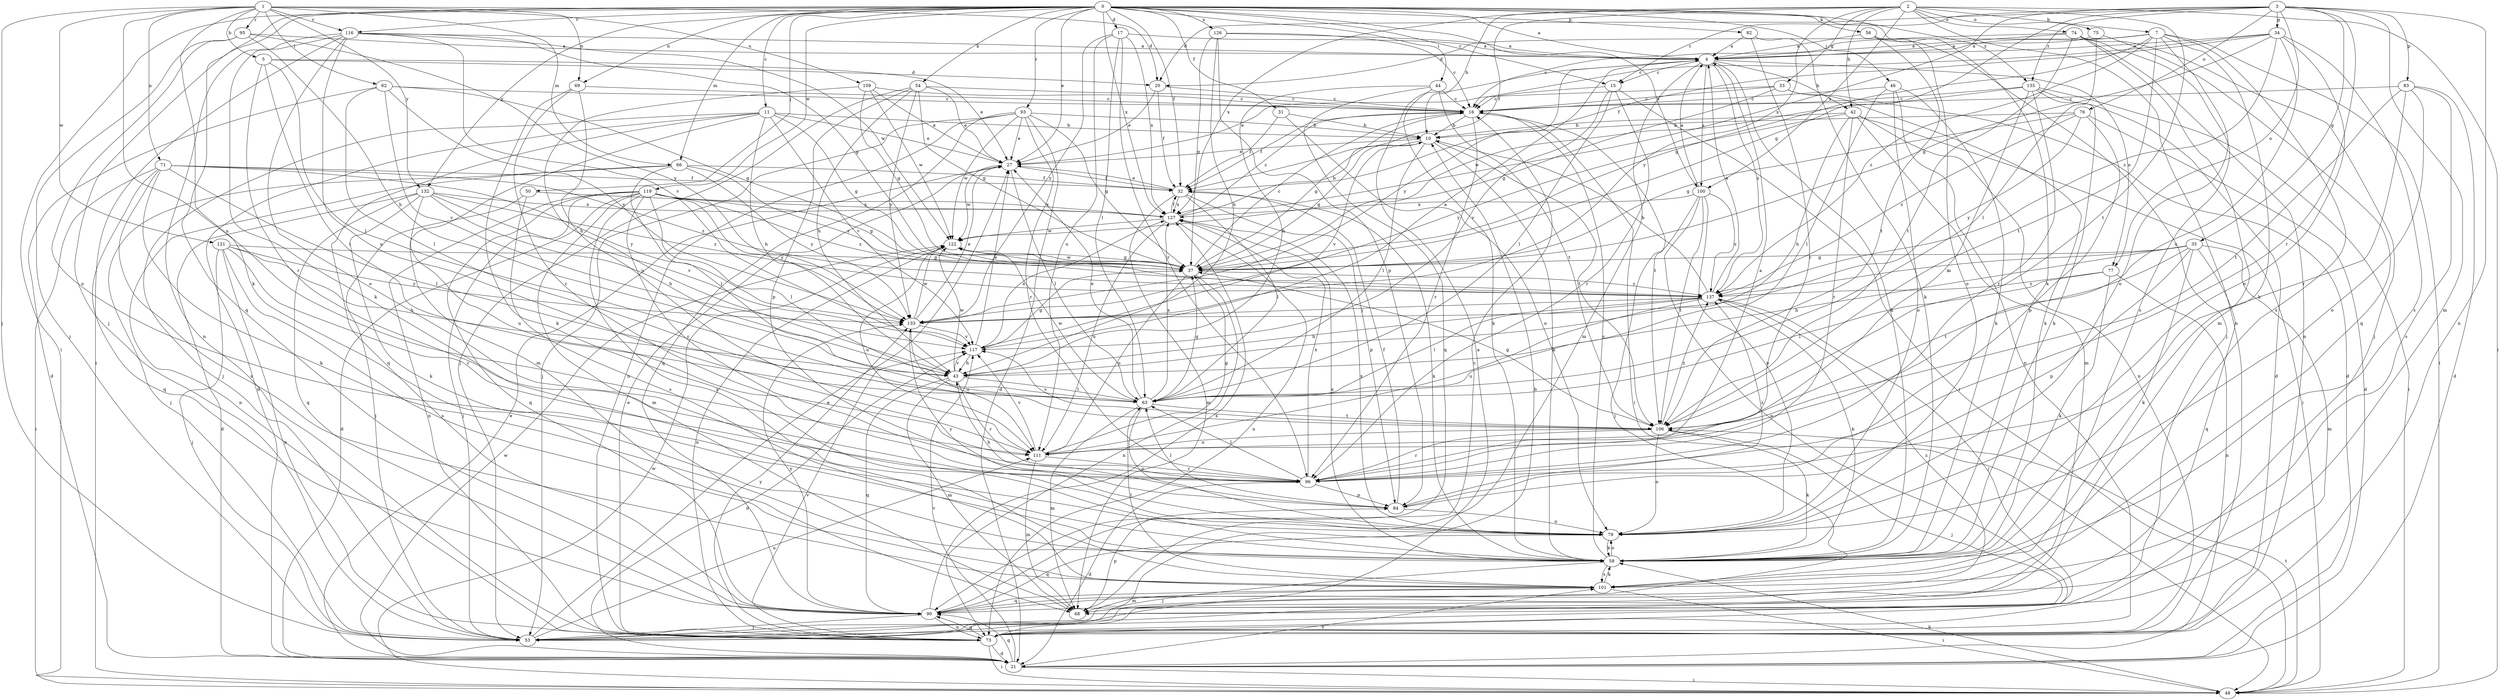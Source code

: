 strict digraph  {
0;
1;
2;
3;
4;
5;
7;
10;
11;
15;
16;
17;
20;
21;
27;
31;
32;
33;
34;
35;
37;
42;
43;
44;
46;
48;
50;
53;
54;
56;
58;
62;
63;
66;
68;
69;
71;
73;
74;
75;
76;
77;
79;
82;
83;
84;
90;
93;
95;
96;
100;
101;
106;
109;
111;
116;
117;
119;
121;
122;
126;
127;
132;
133;
135;
137;
0 -> 4  [label=a];
0 -> 11  [label=c];
0 -> 15  [label=c];
0 -> 17  [label=d];
0 -> 27  [label=e];
0 -> 31  [label=f];
0 -> 32  [label=f];
0 -> 44  [label=i];
0 -> 46  [label=i];
0 -> 48  [label=i];
0 -> 50  [label=j];
0 -> 53  [label=j];
0 -> 54  [label=k];
0 -> 56  [label=k];
0 -> 58  [label=k];
0 -> 66  [label=m];
0 -> 69  [label=n];
0 -> 82  [label=p];
0 -> 90  [label=q];
0 -> 93  [label=r];
0 -> 100  [label=s];
0 -> 116  [label=v];
0 -> 119  [label=w];
0 -> 126  [label=x];
0 -> 127  [label=x];
0 -> 132  [label=y];
0 -> 135  [label=z];
1 -> 5  [label=b];
1 -> 20  [label=d];
1 -> 53  [label=j];
1 -> 58  [label=k];
1 -> 62  [label=l];
1 -> 66  [label=m];
1 -> 69  [label=n];
1 -> 71  [label=n];
1 -> 95  [label=r];
1 -> 109  [label=u];
1 -> 111  [label=u];
1 -> 116  [label=v];
1 -> 121  [label=w];
1 -> 132  [label=y];
2 -> 7  [label=b];
2 -> 10  [label=b];
2 -> 32  [label=f];
2 -> 33  [label=g];
2 -> 42  [label=h];
2 -> 48  [label=i];
2 -> 73  [label=n];
2 -> 74  [label=o];
2 -> 75  [label=o];
2 -> 100  [label=s];
2 -> 106  [label=t];
2 -> 127  [label=x];
2 -> 133  [label=y];
3 -> 15  [label=c];
3 -> 20  [label=d];
3 -> 34  [label=g];
3 -> 35  [label=g];
3 -> 37  [label=g];
3 -> 68  [label=m];
3 -> 73  [label=n];
3 -> 76  [label=o];
3 -> 77  [label=o];
3 -> 83  [label=p];
3 -> 96  [label=r];
3 -> 127  [label=x];
3 -> 135  [label=z];
4 -> 15  [label=c];
4 -> 42  [label=h];
4 -> 58  [label=k];
4 -> 68  [label=m];
4 -> 77  [label=o];
4 -> 100  [label=s];
4 -> 133  [label=y];
4 -> 137  [label=z];
5 -> 20  [label=d];
5 -> 27  [label=e];
5 -> 63  [label=l];
5 -> 96  [label=r];
5 -> 106  [label=t];
7 -> 4  [label=a];
7 -> 20  [label=d];
7 -> 37  [label=g];
7 -> 48  [label=i];
7 -> 58  [label=k];
7 -> 79  [label=o];
7 -> 101  [label=s];
7 -> 106  [label=t];
7 -> 137  [label=z];
10 -> 27  [label=e];
10 -> 37  [label=g];
10 -> 58  [label=k];
10 -> 63  [label=l];
10 -> 106  [label=t];
10 -> 117  [label=v];
11 -> 10  [label=b];
11 -> 21  [label=d];
11 -> 27  [label=e];
11 -> 37  [label=g];
11 -> 43  [label=h];
11 -> 53  [label=j];
11 -> 68  [label=m];
11 -> 90  [label=q];
11 -> 117  [label=v];
15 -> 16  [label=c];
15 -> 48  [label=i];
15 -> 63  [label=l];
15 -> 96  [label=r];
15 -> 117  [label=v];
16 -> 10  [label=b];
16 -> 32  [label=f];
16 -> 37  [label=g];
16 -> 48  [label=i];
16 -> 96  [label=r];
16 -> 106  [label=t];
17 -> 4  [label=a];
17 -> 63  [label=l];
17 -> 96  [label=r];
17 -> 111  [label=u];
17 -> 127  [label=x];
17 -> 133  [label=y];
20 -> 16  [label=c];
20 -> 27  [label=e];
20 -> 32  [label=f];
21 -> 27  [label=e];
21 -> 48  [label=i];
21 -> 90  [label=q];
21 -> 101  [label=s];
21 -> 117  [label=v];
21 -> 122  [label=w];
27 -> 32  [label=f];
27 -> 63  [label=l];
27 -> 122  [label=w];
31 -> 10  [label=b];
31 -> 32  [label=f];
31 -> 79  [label=o];
32 -> 27  [label=e];
32 -> 58  [label=k];
32 -> 63  [label=l];
32 -> 68  [label=m];
32 -> 84  [label=p];
32 -> 127  [label=x];
33 -> 16  [label=c];
33 -> 21  [label=d];
33 -> 27  [label=e];
33 -> 37  [label=g];
33 -> 58  [label=k];
34 -> 4  [label=a];
34 -> 16  [label=c];
34 -> 32  [label=f];
34 -> 37  [label=g];
34 -> 79  [label=o];
34 -> 101  [label=s];
34 -> 111  [label=u];
34 -> 137  [label=z];
35 -> 37  [label=g];
35 -> 43  [label=h];
35 -> 58  [label=k];
35 -> 68  [label=m];
35 -> 84  [label=p];
35 -> 90  [label=q];
35 -> 106  [label=t];
35 -> 137  [label=z];
37 -> 16  [label=c];
37 -> 73  [label=n];
37 -> 111  [label=u];
37 -> 122  [label=w];
37 -> 137  [label=z];
42 -> 10  [label=b];
42 -> 43  [label=h];
42 -> 48  [label=i];
42 -> 68  [label=m];
42 -> 73  [label=n];
42 -> 96  [label=r];
42 -> 133  [label=y];
43 -> 63  [label=l];
43 -> 68  [label=m];
43 -> 90  [label=q];
43 -> 96  [label=r];
43 -> 117  [label=v];
43 -> 122  [label=w];
44 -> 16  [label=c];
44 -> 43  [label=h];
44 -> 58  [label=k];
44 -> 90  [label=q];
44 -> 106  [label=t];
46 -> 16  [label=c];
46 -> 58  [label=k];
46 -> 63  [label=l];
46 -> 73  [label=n];
46 -> 79  [label=o];
48 -> 58  [label=k];
48 -> 106  [label=t];
48 -> 122  [label=w];
50 -> 53  [label=j];
50 -> 101  [label=s];
50 -> 127  [label=x];
53 -> 10  [label=b];
53 -> 27  [label=e];
53 -> 111  [label=u];
54 -> 16  [label=c];
54 -> 27  [label=e];
54 -> 37  [label=g];
54 -> 43  [label=h];
54 -> 53  [label=j];
54 -> 84  [label=p];
54 -> 133  [label=y];
56 -> 4  [label=a];
56 -> 53  [label=j];
56 -> 79  [label=o];
56 -> 106  [label=t];
58 -> 16  [label=c];
58 -> 53  [label=j];
58 -> 79  [label=o];
58 -> 101  [label=s];
58 -> 127  [label=x];
62 -> 16  [label=c];
62 -> 21  [label=d];
62 -> 37  [label=g];
62 -> 63  [label=l];
62 -> 117  [label=v];
62 -> 133  [label=y];
63 -> 27  [label=e];
63 -> 37  [label=g];
63 -> 68  [label=m];
63 -> 79  [label=o];
63 -> 106  [label=t];
63 -> 122  [label=w];
63 -> 127  [label=x];
66 -> 32  [label=f];
66 -> 53  [label=j];
66 -> 63  [label=l];
66 -> 73  [label=n];
66 -> 133  [label=y];
66 -> 137  [label=z];
68 -> 84  [label=p];
69 -> 16  [label=c];
69 -> 58  [label=k];
69 -> 96  [label=r];
69 -> 111  [label=u];
71 -> 32  [label=f];
71 -> 48  [label=i];
71 -> 58  [label=k];
71 -> 63  [label=l];
71 -> 90  [label=q];
71 -> 101  [label=s];
71 -> 133  [label=y];
71 -> 137  [label=z];
73 -> 4  [label=a];
73 -> 21  [label=d];
73 -> 27  [label=e];
73 -> 48  [label=i];
73 -> 90  [label=q];
73 -> 117  [label=v];
73 -> 133  [label=y];
74 -> 4  [label=a];
74 -> 16  [label=c];
74 -> 53  [label=j];
74 -> 68  [label=m];
74 -> 73  [label=n];
74 -> 101  [label=s];
74 -> 106  [label=t];
75 -> 4  [label=a];
75 -> 63  [label=l];
75 -> 90  [label=q];
76 -> 10  [label=b];
76 -> 21  [label=d];
76 -> 37  [label=g];
76 -> 84  [label=p];
76 -> 133  [label=y];
76 -> 137  [label=z];
77 -> 58  [label=k];
77 -> 63  [label=l];
77 -> 73  [label=n];
77 -> 137  [label=z];
79 -> 58  [label=k];
79 -> 90  [label=q];
79 -> 127  [label=x];
79 -> 133  [label=y];
82 -> 4  [label=a];
82 -> 58  [label=k];
82 -> 96  [label=r];
83 -> 16  [label=c];
83 -> 21  [label=d];
83 -> 79  [label=o];
83 -> 96  [label=r];
83 -> 101  [label=s];
83 -> 106  [label=t];
84 -> 32  [label=f];
84 -> 43  [label=h];
84 -> 63  [label=l];
84 -> 79  [label=o];
84 -> 137  [label=z];
90 -> 16  [label=c];
90 -> 53  [label=j];
90 -> 73  [label=n];
90 -> 127  [label=x];
90 -> 133  [label=y];
90 -> 137  [label=z];
93 -> 10  [label=b];
93 -> 21  [label=d];
93 -> 27  [label=e];
93 -> 37  [label=g];
93 -> 53  [label=j];
93 -> 73  [label=n];
93 -> 90  [label=q];
93 -> 96  [label=r];
93 -> 122  [label=w];
95 -> 4  [label=a];
95 -> 43  [label=h];
95 -> 53  [label=j];
95 -> 79  [label=o];
95 -> 133  [label=y];
96 -> 4  [label=a];
96 -> 21  [label=d];
96 -> 63  [label=l];
96 -> 84  [label=p];
96 -> 127  [label=x];
100 -> 4  [label=a];
100 -> 53  [label=j];
100 -> 73  [label=n];
100 -> 79  [label=o];
100 -> 106  [label=t];
100 -> 127  [label=x];
100 -> 137  [label=z];
101 -> 48  [label=i];
101 -> 58  [label=k];
101 -> 63  [label=l];
101 -> 68  [label=m];
101 -> 90  [label=q];
106 -> 37  [label=g];
106 -> 53  [label=j];
106 -> 58  [label=k];
106 -> 79  [label=o];
106 -> 96  [label=r];
106 -> 111  [label=u];
106 -> 117  [label=v];
106 -> 137  [label=z];
109 -> 16  [label=c];
109 -> 27  [label=e];
109 -> 37  [label=g];
109 -> 43  [label=h];
109 -> 122  [label=w];
111 -> 37  [label=g];
111 -> 68  [label=m];
111 -> 96  [label=r];
111 -> 117  [label=v];
116 -> 4  [label=a];
116 -> 37  [label=g];
116 -> 48  [label=i];
116 -> 58  [label=k];
116 -> 73  [label=n];
116 -> 79  [label=o];
116 -> 111  [label=u];
116 -> 117  [label=v];
116 -> 122  [label=w];
117 -> 4  [label=a];
117 -> 21  [label=d];
117 -> 27  [label=e];
117 -> 37  [label=g];
117 -> 43  [label=h];
117 -> 127  [label=x];
119 -> 21  [label=d];
119 -> 37  [label=g];
119 -> 53  [label=j];
119 -> 63  [label=l];
119 -> 68  [label=m];
119 -> 73  [label=n];
119 -> 90  [label=q];
119 -> 96  [label=r];
119 -> 101  [label=s];
119 -> 127  [label=x];
119 -> 133  [label=y];
119 -> 137  [label=z];
121 -> 37  [label=g];
121 -> 43  [label=h];
121 -> 53  [label=j];
121 -> 73  [label=n];
121 -> 96  [label=r];
121 -> 101  [label=s];
121 -> 133  [label=y];
122 -> 37  [label=g];
122 -> 73  [label=n];
122 -> 111  [label=u];
126 -> 4  [label=a];
126 -> 16  [label=c];
126 -> 37  [label=g];
126 -> 43  [label=h];
126 -> 84  [label=p];
127 -> 10  [label=b];
127 -> 16  [label=c];
127 -> 32  [label=f];
127 -> 73  [label=n];
127 -> 111  [label=u];
127 -> 122  [label=w];
132 -> 21  [label=d];
132 -> 43  [label=h];
132 -> 58  [label=k];
132 -> 90  [label=q];
132 -> 111  [label=u];
132 -> 117  [label=v];
132 -> 127  [label=x];
132 -> 137  [label=z];
133 -> 27  [label=e];
133 -> 111  [label=u];
133 -> 117  [label=v];
133 -> 122  [label=w];
135 -> 16  [label=c];
135 -> 21  [label=d];
135 -> 48  [label=i];
135 -> 58  [label=k];
135 -> 96  [label=r];
135 -> 111  [label=u];
135 -> 122  [label=w];
137 -> 4  [label=a];
137 -> 10  [label=b];
137 -> 43  [label=h];
137 -> 53  [label=j];
137 -> 58  [label=k];
137 -> 63  [label=l];
137 -> 111  [label=u];
137 -> 133  [label=y];
}
